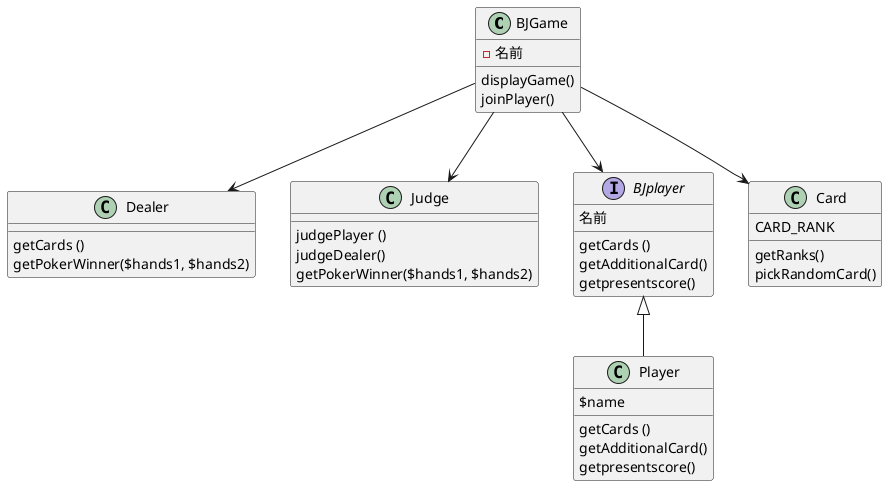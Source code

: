 @startuml
class BJGame{
 -名前
displayGame()
 joinPlayer()

}
class Player{
  $name
  getCards ()
  getAdditionalCard()
  getpresentscore()
}
class Dealer{
  getCards ()
  getPokerWinner($hands1, $hands2)
}
class Judge{
 judgePlayer ()
  judgeDealer()
  getPokerWinner($hands1, $hands2)
}
interface BJplayer{
名前　
getCards ()
  getAdditionalCard()
  getpresentscore()
}
class Card{
CARD_RANK
getRanks()
pickRandomCard()
}
BJGame-->BJplayer
BJGame-->Dealer
BJGame-->Card
BJGame-->Judge
BJplayer<|--Player
@enduml

